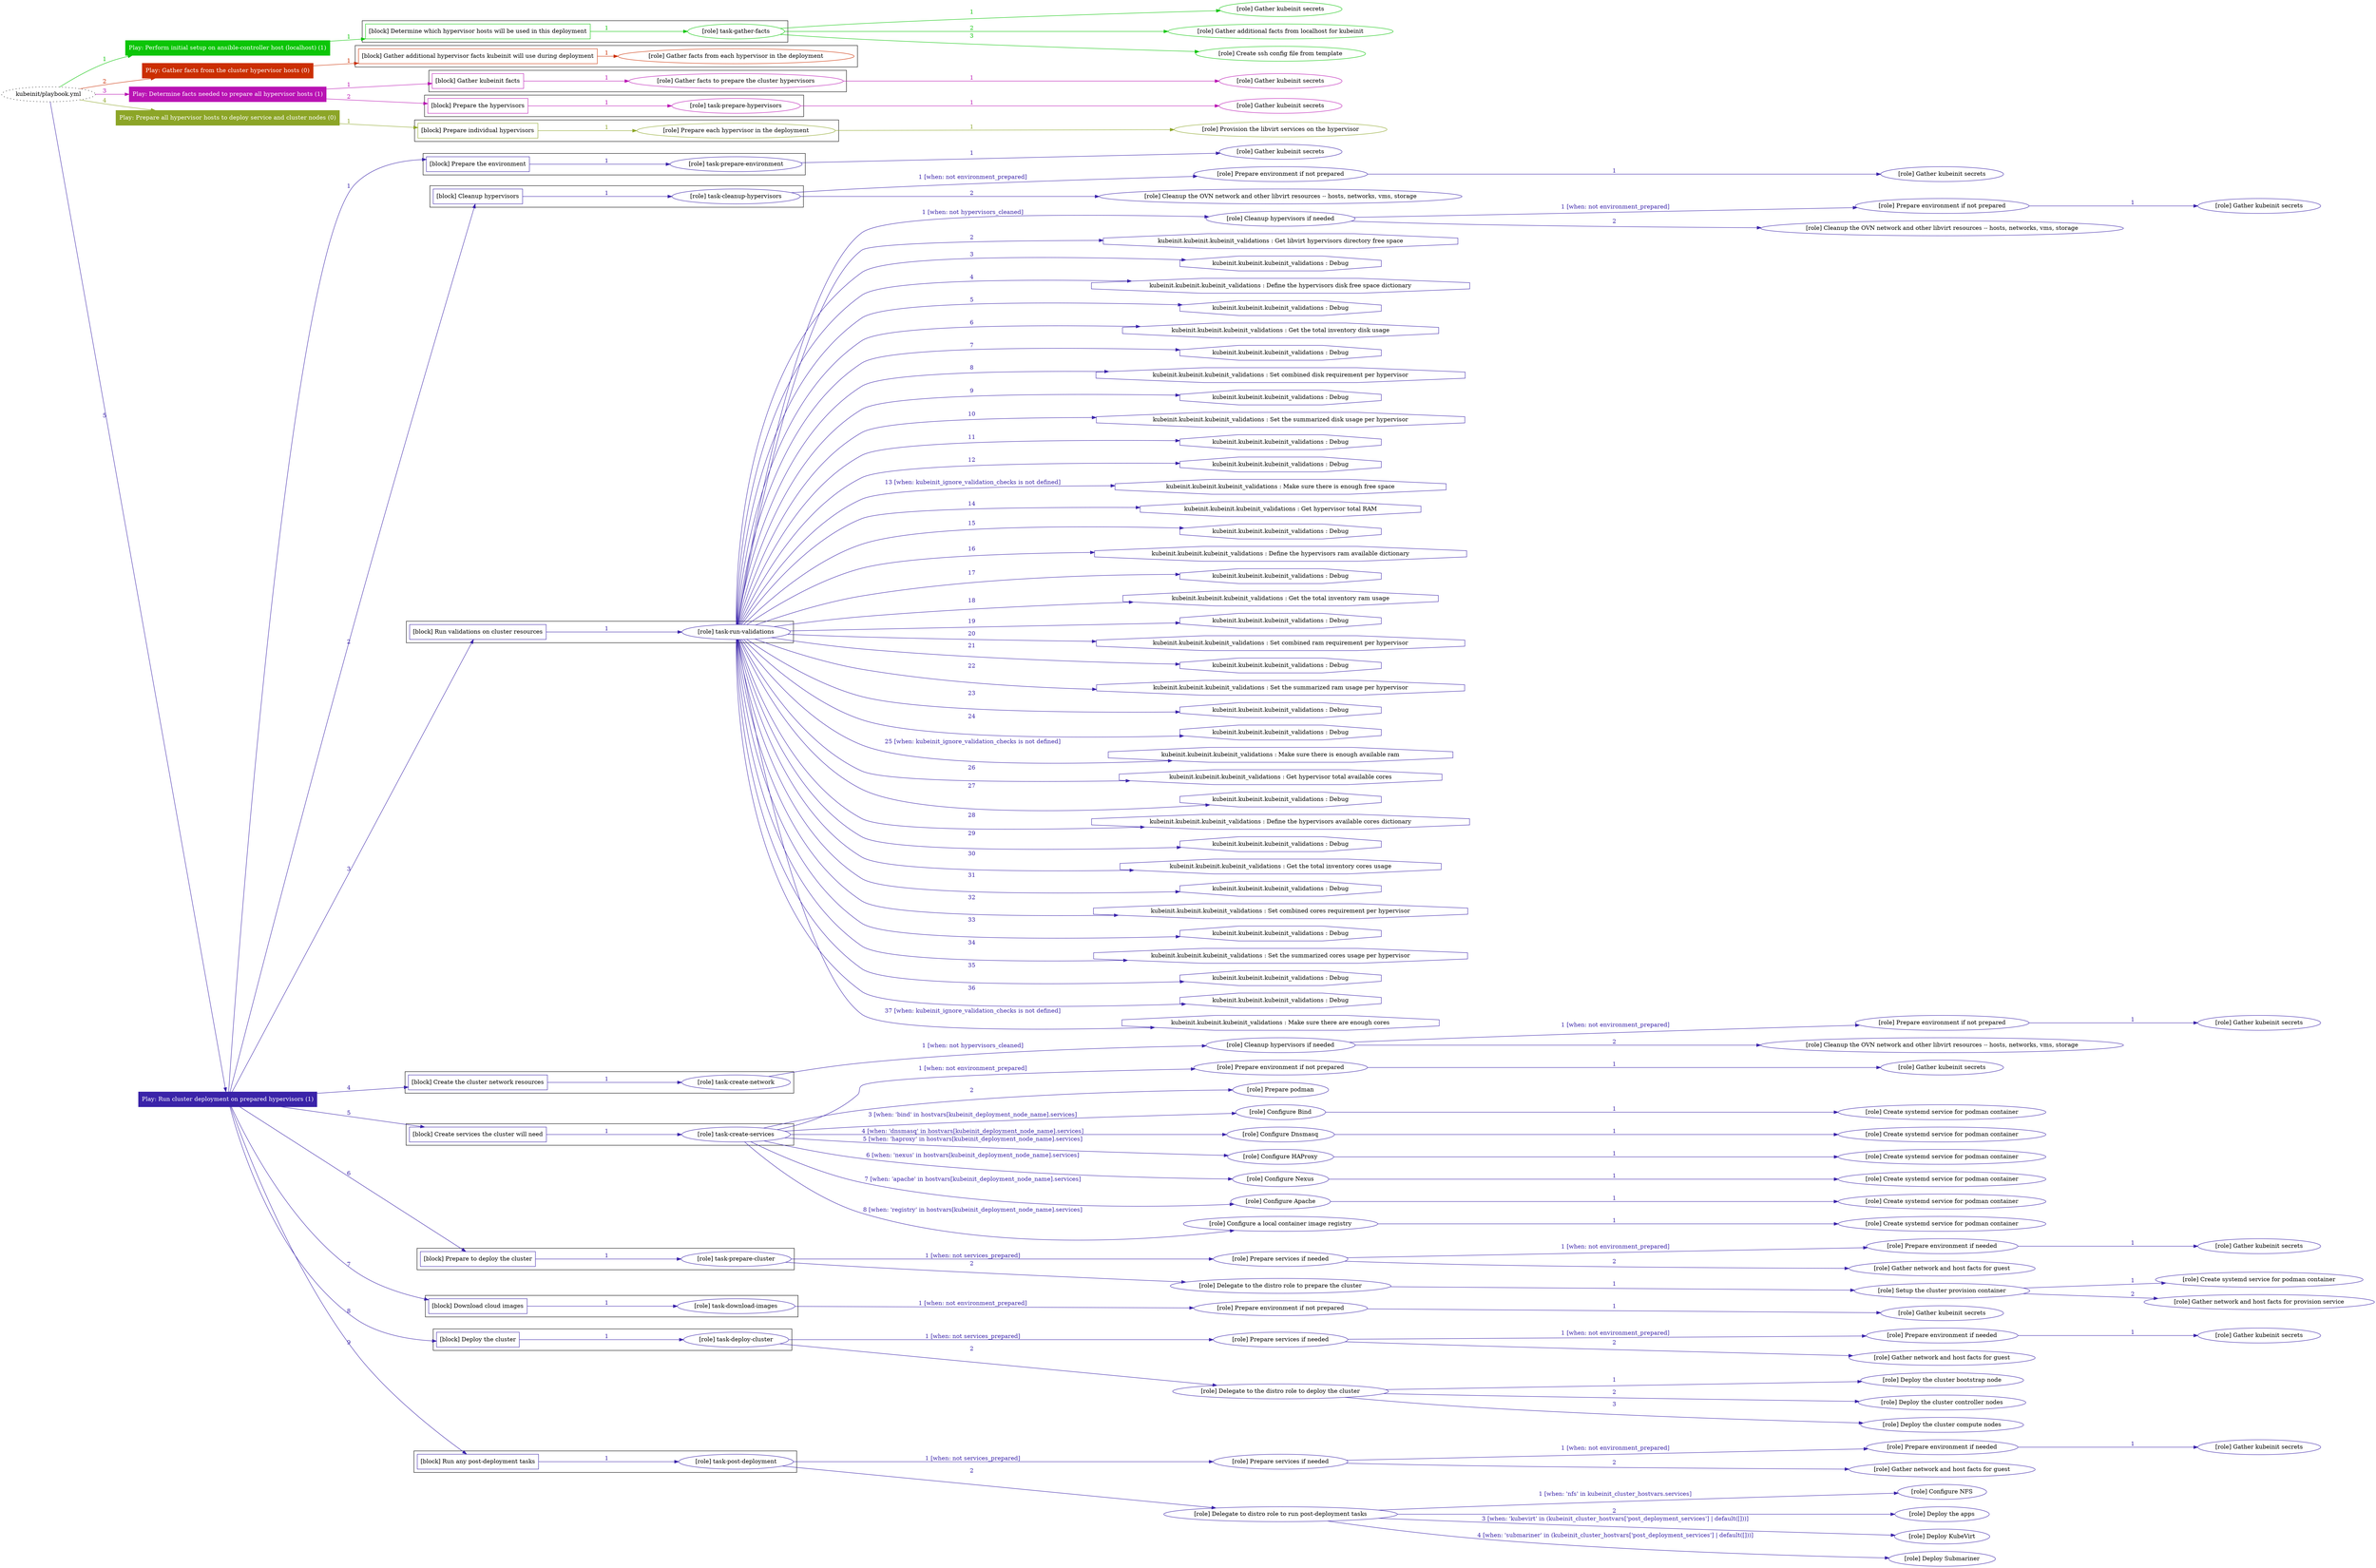 digraph {
	graph [concentrate=true ordering=in rankdir=LR ratio=fill]
	edge [esep=5 sep=10]
	"kubeinit/playbook.yml" [URL="/home/runner/work/kubeinit/kubeinit/kubeinit/playbook.yml" id=playbook_dedf0901 style=dotted]
	play_d425a09c [label="Play: Perform initial setup on ansible-controller host (localhost) (1)" URL="/home/runner/work/kubeinit/kubeinit/kubeinit/playbook.yml" color="#0bc507" fontcolor="#ffffff" id=play_d425a09c shape=box style=filled tooltip=localhost]
	"kubeinit/playbook.yml" -> play_d425a09c [label="1 " color="#0bc507" fontcolor="#0bc507" id=edge_d5460f41 labeltooltip="1 " tooltip="1 "]
	subgraph "Gather kubeinit secrets" {
		role_79fa5465 [label="[role] Gather kubeinit secrets" URL="/home/runner/.ansible/collections/ansible_collections/kubeinit/kubeinit/roles/kubeinit_prepare/tasks/build_hypervisors_group.yml" color="#0bc507" id=role_79fa5465 tooltip="Gather kubeinit secrets"]
	}
	subgraph "Gather additional facts from localhost for kubeinit" {
		role_bd294500 [label="[role] Gather additional facts from localhost for kubeinit" URL="/home/runner/.ansible/collections/ansible_collections/kubeinit/kubeinit/roles/kubeinit_prepare/tasks/build_hypervisors_group.yml" color="#0bc507" id=role_bd294500 tooltip="Gather additional facts from localhost for kubeinit"]
	}
	subgraph "Create ssh config file from template" {
		role_a913474b [label="[role] Create ssh config file from template" URL="/home/runner/.ansible/collections/ansible_collections/kubeinit/kubeinit/roles/kubeinit_prepare/tasks/build_hypervisors_group.yml" color="#0bc507" id=role_a913474b tooltip="Create ssh config file from template"]
	}
	subgraph "task-gather-facts" {
		role_c6db24d0 [label="[role] task-gather-facts" URL="/home/runner/work/kubeinit/kubeinit/kubeinit/playbook.yml" color="#0bc507" id=role_c6db24d0 tooltip="task-gather-facts"]
		role_c6db24d0 -> role_79fa5465 [label="1 " color="#0bc507" fontcolor="#0bc507" id=edge_9f84d808 labeltooltip="1 " tooltip="1 "]
		role_c6db24d0 -> role_bd294500 [label="2 " color="#0bc507" fontcolor="#0bc507" id=edge_71d351a8 labeltooltip="2 " tooltip="2 "]
		role_c6db24d0 -> role_a913474b [label="3 " color="#0bc507" fontcolor="#0bc507" id=edge_439a987a labeltooltip="3 " tooltip="3 "]
	}
	subgraph "Play: Perform initial setup on ansible-controller host (localhost) (1)" {
		play_d425a09c -> block_c2db57ae [label=1 color="#0bc507" fontcolor="#0bc507" id=edge_b95e04b8 labeltooltip=1 tooltip=1]
		subgraph cluster_block_c2db57ae {
			block_c2db57ae [label="[block] Determine which hypervisor hosts will be used in this deployment" URL="/home/runner/work/kubeinit/kubeinit/kubeinit/playbook.yml" color="#0bc507" id=block_c2db57ae labeltooltip="Determine which hypervisor hosts will be used in this deployment" shape=box tooltip="Determine which hypervisor hosts will be used in this deployment"]
			block_c2db57ae -> role_c6db24d0 [label="1 " color="#0bc507" fontcolor="#0bc507" id=edge_1a9452f9 labeltooltip="1 " tooltip="1 "]
		}
	}
	play_91d437f9 [label="Play: Gather facts from the cluster hypervisor hosts (0)" URL="/home/runner/work/kubeinit/kubeinit/kubeinit/playbook.yml" color="#cb2f01" fontcolor="#ffffff" id=play_91d437f9 shape=box style=filled tooltip="Play: Gather facts from the cluster hypervisor hosts (0)"]
	"kubeinit/playbook.yml" -> play_91d437f9 [label="2 " color="#cb2f01" fontcolor="#cb2f01" id=edge_43f9a0aa labeltooltip="2 " tooltip="2 "]
	subgraph "Gather facts from each hypervisor in the deployment" {
		role_1911684c [label="[role] Gather facts from each hypervisor in the deployment" URL="/home/runner/work/kubeinit/kubeinit/kubeinit/playbook.yml" color="#cb2f01" id=role_1911684c tooltip="Gather facts from each hypervisor in the deployment"]
	}
	subgraph "Play: Gather facts from the cluster hypervisor hosts (0)" {
		play_91d437f9 -> block_4f4e48bd [label=1 color="#cb2f01" fontcolor="#cb2f01" id=edge_370aef0f labeltooltip=1 tooltip=1]
		subgraph cluster_block_4f4e48bd {
			block_4f4e48bd [label="[block] Gather additional hypervisor facts kubeinit will use during deployment" URL="/home/runner/work/kubeinit/kubeinit/kubeinit/playbook.yml" color="#cb2f01" id=block_4f4e48bd labeltooltip="Gather additional hypervisor facts kubeinit will use during deployment" shape=box tooltip="Gather additional hypervisor facts kubeinit will use during deployment"]
			block_4f4e48bd -> role_1911684c [label="1 " color="#cb2f01" fontcolor="#cb2f01" id=edge_e9980f1b labeltooltip="1 " tooltip="1 "]
		}
	}
	play_3a5f9b4d [label="Play: Determine facts needed to prepare all hypervisor hosts (1)" URL="/home/runner/work/kubeinit/kubeinit/kubeinit/playbook.yml" color="#b913b3" fontcolor="#ffffff" id=play_3a5f9b4d shape=box style=filled tooltip=localhost]
	"kubeinit/playbook.yml" -> play_3a5f9b4d [label="3 " color="#b913b3" fontcolor="#b913b3" id=edge_ccdef3c8 labeltooltip="3 " tooltip="3 "]
	subgraph "Gather kubeinit secrets" {
		role_4ade2fff [label="[role] Gather kubeinit secrets" URL="/home/runner/.ansible/collections/ansible_collections/kubeinit/kubeinit/roles/kubeinit_prepare/tasks/gather_kubeinit_facts.yml" color="#b913b3" id=role_4ade2fff tooltip="Gather kubeinit secrets"]
	}
	subgraph "Gather facts to prepare the cluster hypervisors" {
		role_4b93a7ed [label="[role] Gather facts to prepare the cluster hypervisors" URL="/home/runner/work/kubeinit/kubeinit/kubeinit/playbook.yml" color="#b913b3" id=role_4b93a7ed tooltip="Gather facts to prepare the cluster hypervisors"]
		role_4b93a7ed -> role_4ade2fff [label="1 " color="#b913b3" fontcolor="#b913b3" id=edge_ba05e170 labeltooltip="1 " tooltip="1 "]
	}
	subgraph "Gather kubeinit secrets" {
		role_75bce765 [label="[role] Gather kubeinit secrets" URL="/home/runner/.ansible/collections/ansible_collections/kubeinit/kubeinit/roles/kubeinit_prepare/tasks/gather_kubeinit_facts.yml" color="#b913b3" id=role_75bce765 tooltip="Gather kubeinit secrets"]
	}
	subgraph "task-prepare-hypervisors" {
		role_23a9efc6 [label="[role] task-prepare-hypervisors" URL="/home/runner/work/kubeinit/kubeinit/kubeinit/playbook.yml" color="#b913b3" id=role_23a9efc6 tooltip="task-prepare-hypervisors"]
		role_23a9efc6 -> role_75bce765 [label="1 " color="#b913b3" fontcolor="#b913b3" id=edge_20a8b984 labeltooltip="1 " tooltip="1 "]
	}
	subgraph "Play: Determine facts needed to prepare all hypervisor hosts (1)" {
		play_3a5f9b4d -> block_3c888a0e [label=1 color="#b913b3" fontcolor="#b913b3" id=edge_421119d1 labeltooltip=1 tooltip=1]
		subgraph cluster_block_3c888a0e {
			block_3c888a0e [label="[block] Gather kubeinit facts" URL="/home/runner/work/kubeinit/kubeinit/kubeinit/playbook.yml" color="#b913b3" id=block_3c888a0e labeltooltip="Gather kubeinit facts" shape=box tooltip="Gather kubeinit facts"]
			block_3c888a0e -> role_4b93a7ed [label="1 " color="#b913b3" fontcolor="#b913b3" id=edge_8965b032 labeltooltip="1 " tooltip="1 "]
		}
		play_3a5f9b4d -> block_a542fb17 [label=2 color="#b913b3" fontcolor="#b913b3" id=edge_e6ecb65a labeltooltip=2 tooltip=2]
		subgraph cluster_block_a542fb17 {
			block_a542fb17 [label="[block] Prepare the hypervisors" URL="/home/runner/work/kubeinit/kubeinit/kubeinit/playbook.yml" color="#b913b3" id=block_a542fb17 labeltooltip="Prepare the hypervisors" shape=box tooltip="Prepare the hypervisors"]
			block_a542fb17 -> role_23a9efc6 [label="1 " color="#b913b3" fontcolor="#b913b3" id=edge_aaa629e4 labeltooltip="1 " tooltip="1 "]
		}
	}
	play_43ee83a0 [label="Play: Prepare all hypervisor hosts to deploy service and cluster nodes (0)" URL="/home/runner/work/kubeinit/kubeinit/kubeinit/playbook.yml" color="#8ca527" fontcolor="#ffffff" id=play_43ee83a0 shape=box style=filled tooltip="Play: Prepare all hypervisor hosts to deploy service and cluster nodes (0)"]
	"kubeinit/playbook.yml" -> play_43ee83a0 [label="4 " color="#8ca527" fontcolor="#8ca527" id=edge_1e40645b labeltooltip="4 " tooltip="4 "]
	subgraph "Provision the libvirt services on the hypervisor" {
		role_462e9349 [label="[role] Provision the libvirt services on the hypervisor" URL="/home/runner/.ansible/collections/ansible_collections/kubeinit/kubeinit/roles/kubeinit_prepare/tasks/prepare_hypervisor.yml" color="#8ca527" id=role_462e9349 tooltip="Provision the libvirt services on the hypervisor"]
	}
	subgraph "Prepare each hypervisor in the deployment" {
		role_e4fe4aeb [label="[role] Prepare each hypervisor in the deployment" URL="/home/runner/work/kubeinit/kubeinit/kubeinit/playbook.yml" color="#8ca527" id=role_e4fe4aeb tooltip="Prepare each hypervisor in the deployment"]
		role_e4fe4aeb -> role_462e9349 [label="1 " color="#8ca527" fontcolor="#8ca527" id=edge_7f32a2ae labeltooltip="1 " tooltip="1 "]
	}
	subgraph "Play: Prepare all hypervisor hosts to deploy service and cluster nodes (0)" {
		play_43ee83a0 -> block_9f7be145 [label=1 color="#8ca527" fontcolor="#8ca527" id=edge_6b3c7275 labeltooltip=1 tooltip=1]
		subgraph cluster_block_9f7be145 {
			block_9f7be145 [label="[block] Prepare individual hypervisors" URL="/home/runner/work/kubeinit/kubeinit/kubeinit/playbook.yml" color="#8ca527" id=block_9f7be145 labeltooltip="Prepare individual hypervisors" shape=box tooltip="Prepare individual hypervisors"]
			block_9f7be145 -> role_e4fe4aeb [label="1 " color="#8ca527" fontcolor="#8ca527" id=edge_bb29d23a labeltooltip="1 " tooltip="1 "]
		}
	}
	play_d4210296 [label="Play: Run cluster deployment on prepared hypervisors (1)" URL="/home/runner/work/kubeinit/kubeinit/kubeinit/playbook.yml" color="#3a23a9" fontcolor="#ffffff" id=play_d4210296 shape=box style=filled tooltip=localhost]
	"kubeinit/playbook.yml" -> play_d4210296 [label="5 " color="#3a23a9" fontcolor="#3a23a9" id=edge_ce91a4cc labeltooltip="5 " tooltip="5 "]
	subgraph "Gather kubeinit secrets" {
		role_72ceb2ff [label="[role] Gather kubeinit secrets" URL="/home/runner/.ansible/collections/ansible_collections/kubeinit/kubeinit/roles/kubeinit_prepare/tasks/gather_kubeinit_facts.yml" color="#3a23a9" id=role_72ceb2ff tooltip="Gather kubeinit secrets"]
	}
	subgraph "task-prepare-environment" {
		role_2a0f52be [label="[role] task-prepare-environment" URL="/home/runner/work/kubeinit/kubeinit/kubeinit/playbook.yml" color="#3a23a9" id=role_2a0f52be tooltip="task-prepare-environment"]
		role_2a0f52be -> role_72ceb2ff [label="1 " color="#3a23a9" fontcolor="#3a23a9" id=edge_9f83c100 labeltooltip="1 " tooltip="1 "]
	}
	subgraph "Gather kubeinit secrets" {
		role_9c4ecf9c [label="[role] Gather kubeinit secrets" URL="/home/runner/.ansible/collections/ansible_collections/kubeinit/kubeinit/roles/kubeinit_prepare/tasks/gather_kubeinit_facts.yml" color="#3a23a9" id=role_9c4ecf9c tooltip="Gather kubeinit secrets"]
	}
	subgraph "Prepare environment if not prepared" {
		role_f936ac21 [label="[role] Prepare environment if not prepared" URL="/home/runner/.ansible/collections/ansible_collections/kubeinit/kubeinit/roles/kubeinit_prepare/tasks/cleanup_hypervisors.yml" color="#3a23a9" id=role_f936ac21 tooltip="Prepare environment if not prepared"]
		role_f936ac21 -> role_9c4ecf9c [label="1 " color="#3a23a9" fontcolor="#3a23a9" id=edge_e69cd250 labeltooltip="1 " tooltip="1 "]
	}
	subgraph "Cleanup the OVN network and other libvirt resources -- hosts, networks, vms, storage" {
		role_176b134e [label="[role] Cleanup the OVN network and other libvirt resources -- hosts, networks, vms, storage" URL="/home/runner/.ansible/collections/ansible_collections/kubeinit/kubeinit/roles/kubeinit_prepare/tasks/cleanup_hypervisors.yml" color="#3a23a9" id=role_176b134e tooltip="Cleanup the OVN network and other libvirt resources -- hosts, networks, vms, storage"]
	}
	subgraph "task-cleanup-hypervisors" {
		role_e9b786a6 [label="[role] task-cleanup-hypervisors" URL="/home/runner/work/kubeinit/kubeinit/kubeinit/playbook.yml" color="#3a23a9" id=role_e9b786a6 tooltip="task-cleanup-hypervisors"]
		role_e9b786a6 -> role_f936ac21 [label="1 [when: not environment_prepared]" color="#3a23a9" fontcolor="#3a23a9" id=edge_018bb920 labeltooltip="1 [when: not environment_prepared]" tooltip="1 [when: not environment_prepared]"]
		role_e9b786a6 -> role_176b134e [label="2 " color="#3a23a9" fontcolor="#3a23a9" id=edge_b118e164 labeltooltip="2 " tooltip="2 "]
	}
	subgraph "Gather kubeinit secrets" {
		role_fd7f63cb [label="[role] Gather kubeinit secrets" URL="/home/runner/.ansible/collections/ansible_collections/kubeinit/kubeinit/roles/kubeinit_prepare/tasks/gather_kubeinit_facts.yml" color="#3a23a9" id=role_fd7f63cb tooltip="Gather kubeinit secrets"]
	}
	subgraph "Prepare environment if not prepared" {
		role_c755238d [label="[role] Prepare environment if not prepared" URL="/home/runner/.ansible/collections/ansible_collections/kubeinit/kubeinit/roles/kubeinit_prepare/tasks/cleanup_hypervisors.yml" color="#3a23a9" id=role_c755238d tooltip="Prepare environment if not prepared"]
		role_c755238d -> role_fd7f63cb [label="1 " color="#3a23a9" fontcolor="#3a23a9" id=edge_a0d965ed labeltooltip="1 " tooltip="1 "]
	}
	subgraph "Cleanup the OVN network and other libvirt resources -- hosts, networks, vms, storage" {
		role_2c0e2db1 [label="[role] Cleanup the OVN network and other libvirt resources -- hosts, networks, vms, storage" URL="/home/runner/.ansible/collections/ansible_collections/kubeinit/kubeinit/roles/kubeinit_prepare/tasks/cleanup_hypervisors.yml" color="#3a23a9" id=role_2c0e2db1 tooltip="Cleanup the OVN network and other libvirt resources -- hosts, networks, vms, storage"]
	}
	subgraph "Cleanup hypervisors if needed" {
		role_8c61ca05 [label="[role] Cleanup hypervisors if needed" URL="/home/runner/.ansible/collections/ansible_collections/kubeinit/kubeinit/roles/kubeinit_validations/tasks/main.yml" color="#3a23a9" id=role_8c61ca05 tooltip="Cleanup hypervisors if needed"]
		role_8c61ca05 -> role_c755238d [label="1 [when: not environment_prepared]" color="#3a23a9" fontcolor="#3a23a9" id=edge_ab16884b labeltooltip="1 [when: not environment_prepared]" tooltip="1 [when: not environment_prepared]"]
		role_8c61ca05 -> role_2c0e2db1 [label="2 " color="#3a23a9" fontcolor="#3a23a9" id=edge_bc0fd7ae labeltooltip="2 " tooltip="2 "]
	}
	subgraph "task-run-validations" {
		role_10b8d237 [label="[role] task-run-validations" URL="/home/runner/work/kubeinit/kubeinit/kubeinit/playbook.yml" color="#3a23a9" id=role_10b8d237 tooltip="task-run-validations"]
		role_10b8d237 -> role_8c61ca05 [label="1 [when: not hypervisors_cleaned]" color="#3a23a9" fontcolor="#3a23a9" id=edge_2eef7955 labeltooltip="1 [when: not hypervisors_cleaned]" tooltip="1 [when: not hypervisors_cleaned]"]
		task_476bb8e1 [label="kubeinit.kubeinit.kubeinit_validations : Get libvirt hypervisors directory free space" URL="/home/runner/.ansible/collections/ansible_collections/kubeinit/kubeinit/roles/kubeinit_validations/tasks/10_libvirt_free_space.yml" color="#3a23a9" id=task_476bb8e1 shape=octagon tooltip="kubeinit.kubeinit.kubeinit_validations : Get libvirt hypervisors directory free space"]
		role_10b8d237 -> task_476bb8e1 [label="2 " color="#3a23a9" fontcolor="#3a23a9" id=edge_61c2316e labeltooltip="2 " tooltip="2 "]
		task_93a66ead [label="kubeinit.kubeinit.kubeinit_validations : Debug" URL="/home/runner/.ansible/collections/ansible_collections/kubeinit/kubeinit/roles/kubeinit_validations/tasks/10_libvirt_free_space.yml" color="#3a23a9" id=task_93a66ead shape=octagon tooltip="kubeinit.kubeinit.kubeinit_validations : Debug"]
		role_10b8d237 -> task_93a66ead [label="3 " color="#3a23a9" fontcolor="#3a23a9" id=edge_65b37560 labeltooltip="3 " tooltip="3 "]
		task_28fed44b [label="kubeinit.kubeinit.kubeinit_validations : Define the hypervisors disk free space dictionary" URL="/home/runner/.ansible/collections/ansible_collections/kubeinit/kubeinit/roles/kubeinit_validations/tasks/10_libvirt_free_space.yml" color="#3a23a9" id=task_28fed44b shape=octagon tooltip="kubeinit.kubeinit.kubeinit_validations : Define the hypervisors disk free space dictionary"]
		role_10b8d237 -> task_28fed44b [label="4 " color="#3a23a9" fontcolor="#3a23a9" id=edge_582504a3 labeltooltip="4 " tooltip="4 "]
		task_f2d70867 [label="kubeinit.kubeinit.kubeinit_validations : Debug" URL="/home/runner/.ansible/collections/ansible_collections/kubeinit/kubeinit/roles/kubeinit_validations/tasks/10_libvirt_free_space.yml" color="#3a23a9" id=task_f2d70867 shape=octagon tooltip="kubeinit.kubeinit.kubeinit_validations : Debug"]
		role_10b8d237 -> task_f2d70867 [label="5 " color="#3a23a9" fontcolor="#3a23a9" id=edge_ba5302b7 labeltooltip="5 " tooltip="5 "]
		task_57ace9b4 [label="kubeinit.kubeinit.kubeinit_validations : Get the total inventory disk usage" URL="/home/runner/.ansible/collections/ansible_collections/kubeinit/kubeinit/roles/kubeinit_validations/tasks/10_libvirt_free_space.yml" color="#3a23a9" id=task_57ace9b4 shape=octagon tooltip="kubeinit.kubeinit.kubeinit_validations : Get the total inventory disk usage"]
		role_10b8d237 -> task_57ace9b4 [label="6 " color="#3a23a9" fontcolor="#3a23a9" id=edge_98550b27 labeltooltip="6 " tooltip="6 "]
		task_ac966098 [label="kubeinit.kubeinit.kubeinit_validations : Debug" URL="/home/runner/.ansible/collections/ansible_collections/kubeinit/kubeinit/roles/kubeinit_validations/tasks/10_libvirt_free_space.yml" color="#3a23a9" id=task_ac966098 shape=octagon tooltip="kubeinit.kubeinit.kubeinit_validations : Debug"]
		role_10b8d237 -> task_ac966098 [label="7 " color="#3a23a9" fontcolor="#3a23a9" id=edge_a28b84bf labeltooltip="7 " tooltip="7 "]
		task_f4c1b80a [label="kubeinit.kubeinit.kubeinit_validations : Set combined disk requirement per hypervisor" URL="/home/runner/.ansible/collections/ansible_collections/kubeinit/kubeinit/roles/kubeinit_validations/tasks/10_libvirt_free_space.yml" color="#3a23a9" id=task_f4c1b80a shape=octagon tooltip="kubeinit.kubeinit.kubeinit_validations : Set combined disk requirement per hypervisor"]
		role_10b8d237 -> task_f4c1b80a [label="8 " color="#3a23a9" fontcolor="#3a23a9" id=edge_9d20eb59 labeltooltip="8 " tooltip="8 "]
		task_0a4b64cd [label="kubeinit.kubeinit.kubeinit_validations : Debug" URL="/home/runner/.ansible/collections/ansible_collections/kubeinit/kubeinit/roles/kubeinit_validations/tasks/10_libvirt_free_space.yml" color="#3a23a9" id=task_0a4b64cd shape=octagon tooltip="kubeinit.kubeinit.kubeinit_validations : Debug"]
		role_10b8d237 -> task_0a4b64cd [label="9 " color="#3a23a9" fontcolor="#3a23a9" id=edge_a74718e9 labeltooltip="9 " tooltip="9 "]
		task_98ce79fa [label="kubeinit.kubeinit.kubeinit_validations : Set the summarized disk usage per hypervisor" URL="/home/runner/.ansible/collections/ansible_collections/kubeinit/kubeinit/roles/kubeinit_validations/tasks/10_libvirt_free_space.yml" color="#3a23a9" id=task_98ce79fa shape=octagon tooltip="kubeinit.kubeinit.kubeinit_validations : Set the summarized disk usage per hypervisor"]
		role_10b8d237 -> task_98ce79fa [label="10 " color="#3a23a9" fontcolor="#3a23a9" id=edge_587bb995 labeltooltip="10 " tooltip="10 "]
		task_1b680d2d [label="kubeinit.kubeinit.kubeinit_validations : Debug" URL="/home/runner/.ansible/collections/ansible_collections/kubeinit/kubeinit/roles/kubeinit_validations/tasks/10_libvirt_free_space.yml" color="#3a23a9" id=task_1b680d2d shape=octagon tooltip="kubeinit.kubeinit.kubeinit_validations : Debug"]
		role_10b8d237 -> task_1b680d2d [label="11 " color="#3a23a9" fontcolor="#3a23a9" id=edge_cf11b6d7 labeltooltip="11 " tooltip="11 "]
		task_a6e9613b [label="kubeinit.kubeinit.kubeinit_validations : Debug" URL="/home/runner/.ansible/collections/ansible_collections/kubeinit/kubeinit/roles/kubeinit_validations/tasks/10_libvirt_free_space.yml" color="#3a23a9" id=task_a6e9613b shape=octagon tooltip="kubeinit.kubeinit.kubeinit_validations : Debug"]
		role_10b8d237 -> task_a6e9613b [label="12 " color="#3a23a9" fontcolor="#3a23a9" id=edge_dc170411 labeltooltip="12 " tooltip="12 "]
		task_82449f3f [label="kubeinit.kubeinit.kubeinit_validations : Make sure there is enough free space" URL="/home/runner/.ansible/collections/ansible_collections/kubeinit/kubeinit/roles/kubeinit_validations/tasks/10_libvirt_free_space.yml" color="#3a23a9" id=task_82449f3f shape=octagon tooltip="kubeinit.kubeinit.kubeinit_validations : Make sure there is enough free space"]
		role_10b8d237 -> task_82449f3f [label="13 [when: kubeinit_ignore_validation_checks is not defined]" color="#3a23a9" fontcolor="#3a23a9" id=edge_8c552932 labeltooltip="13 [when: kubeinit_ignore_validation_checks is not defined]" tooltip="13 [when: kubeinit_ignore_validation_checks is not defined]"]
		task_078746b3 [label="kubeinit.kubeinit.kubeinit_validations : Get hypervisor total RAM" URL="/home/runner/.ansible/collections/ansible_collections/kubeinit/kubeinit/roles/kubeinit_validations/tasks/20_libvirt_available_ram.yml" color="#3a23a9" id=task_078746b3 shape=octagon tooltip="kubeinit.kubeinit.kubeinit_validations : Get hypervisor total RAM"]
		role_10b8d237 -> task_078746b3 [label="14 " color="#3a23a9" fontcolor="#3a23a9" id=edge_ff4e5698 labeltooltip="14 " tooltip="14 "]
		task_0cbcdd99 [label="kubeinit.kubeinit.kubeinit_validations : Debug" URL="/home/runner/.ansible/collections/ansible_collections/kubeinit/kubeinit/roles/kubeinit_validations/tasks/20_libvirt_available_ram.yml" color="#3a23a9" id=task_0cbcdd99 shape=octagon tooltip="kubeinit.kubeinit.kubeinit_validations : Debug"]
		role_10b8d237 -> task_0cbcdd99 [label="15 " color="#3a23a9" fontcolor="#3a23a9" id=edge_e2b08bab labeltooltip="15 " tooltip="15 "]
		task_1b729e71 [label="kubeinit.kubeinit.kubeinit_validations : Define the hypervisors ram available dictionary" URL="/home/runner/.ansible/collections/ansible_collections/kubeinit/kubeinit/roles/kubeinit_validations/tasks/20_libvirt_available_ram.yml" color="#3a23a9" id=task_1b729e71 shape=octagon tooltip="kubeinit.kubeinit.kubeinit_validations : Define the hypervisors ram available dictionary"]
		role_10b8d237 -> task_1b729e71 [label="16 " color="#3a23a9" fontcolor="#3a23a9" id=edge_1b180600 labeltooltip="16 " tooltip="16 "]
		task_debbaf05 [label="kubeinit.kubeinit.kubeinit_validations : Debug" URL="/home/runner/.ansible/collections/ansible_collections/kubeinit/kubeinit/roles/kubeinit_validations/tasks/20_libvirt_available_ram.yml" color="#3a23a9" id=task_debbaf05 shape=octagon tooltip="kubeinit.kubeinit.kubeinit_validations : Debug"]
		role_10b8d237 -> task_debbaf05 [label="17 " color="#3a23a9" fontcolor="#3a23a9" id=edge_85b792c7 labeltooltip="17 " tooltip="17 "]
		task_6b26a958 [label="kubeinit.kubeinit.kubeinit_validations : Get the total inventory ram usage" URL="/home/runner/.ansible/collections/ansible_collections/kubeinit/kubeinit/roles/kubeinit_validations/tasks/20_libvirt_available_ram.yml" color="#3a23a9" id=task_6b26a958 shape=octagon tooltip="kubeinit.kubeinit.kubeinit_validations : Get the total inventory ram usage"]
		role_10b8d237 -> task_6b26a958 [label="18 " color="#3a23a9" fontcolor="#3a23a9" id=edge_bfea240e labeltooltip="18 " tooltip="18 "]
		task_8309b5b6 [label="kubeinit.kubeinit.kubeinit_validations : Debug" URL="/home/runner/.ansible/collections/ansible_collections/kubeinit/kubeinit/roles/kubeinit_validations/tasks/20_libvirt_available_ram.yml" color="#3a23a9" id=task_8309b5b6 shape=octagon tooltip="kubeinit.kubeinit.kubeinit_validations : Debug"]
		role_10b8d237 -> task_8309b5b6 [label="19 " color="#3a23a9" fontcolor="#3a23a9" id=edge_37d2e0f8 labeltooltip="19 " tooltip="19 "]
		task_4516b454 [label="kubeinit.kubeinit.kubeinit_validations : Set combined ram requirement per hypervisor" URL="/home/runner/.ansible/collections/ansible_collections/kubeinit/kubeinit/roles/kubeinit_validations/tasks/20_libvirt_available_ram.yml" color="#3a23a9" id=task_4516b454 shape=octagon tooltip="kubeinit.kubeinit.kubeinit_validations : Set combined ram requirement per hypervisor"]
		role_10b8d237 -> task_4516b454 [label="20 " color="#3a23a9" fontcolor="#3a23a9" id=edge_6d69ac8f labeltooltip="20 " tooltip="20 "]
		task_0805f4e7 [label="kubeinit.kubeinit.kubeinit_validations : Debug" URL="/home/runner/.ansible/collections/ansible_collections/kubeinit/kubeinit/roles/kubeinit_validations/tasks/20_libvirt_available_ram.yml" color="#3a23a9" id=task_0805f4e7 shape=octagon tooltip="kubeinit.kubeinit.kubeinit_validations : Debug"]
		role_10b8d237 -> task_0805f4e7 [label="21 " color="#3a23a9" fontcolor="#3a23a9" id=edge_9d960975 labeltooltip="21 " tooltip="21 "]
		task_64fa1576 [label="kubeinit.kubeinit.kubeinit_validations : Set the summarized ram usage per hypervisor" URL="/home/runner/.ansible/collections/ansible_collections/kubeinit/kubeinit/roles/kubeinit_validations/tasks/20_libvirt_available_ram.yml" color="#3a23a9" id=task_64fa1576 shape=octagon tooltip="kubeinit.kubeinit.kubeinit_validations : Set the summarized ram usage per hypervisor"]
		role_10b8d237 -> task_64fa1576 [label="22 " color="#3a23a9" fontcolor="#3a23a9" id=edge_f6ade291 labeltooltip="22 " tooltip="22 "]
		task_efa2d1c0 [label="kubeinit.kubeinit.kubeinit_validations : Debug" URL="/home/runner/.ansible/collections/ansible_collections/kubeinit/kubeinit/roles/kubeinit_validations/tasks/20_libvirt_available_ram.yml" color="#3a23a9" id=task_efa2d1c0 shape=octagon tooltip="kubeinit.kubeinit.kubeinit_validations : Debug"]
		role_10b8d237 -> task_efa2d1c0 [label="23 " color="#3a23a9" fontcolor="#3a23a9" id=edge_3d729986 labeltooltip="23 " tooltip="23 "]
		task_6feddc06 [label="kubeinit.kubeinit.kubeinit_validations : Debug" URL="/home/runner/.ansible/collections/ansible_collections/kubeinit/kubeinit/roles/kubeinit_validations/tasks/20_libvirt_available_ram.yml" color="#3a23a9" id=task_6feddc06 shape=octagon tooltip="kubeinit.kubeinit.kubeinit_validations : Debug"]
		role_10b8d237 -> task_6feddc06 [label="24 " color="#3a23a9" fontcolor="#3a23a9" id=edge_f9a31a16 labeltooltip="24 " tooltip="24 "]
		task_c06a70f3 [label="kubeinit.kubeinit.kubeinit_validations : Make sure there is enough available ram" URL="/home/runner/.ansible/collections/ansible_collections/kubeinit/kubeinit/roles/kubeinit_validations/tasks/20_libvirt_available_ram.yml" color="#3a23a9" id=task_c06a70f3 shape=octagon tooltip="kubeinit.kubeinit.kubeinit_validations : Make sure there is enough available ram"]
		role_10b8d237 -> task_c06a70f3 [label="25 [when: kubeinit_ignore_validation_checks is not defined]" color="#3a23a9" fontcolor="#3a23a9" id=edge_06385b30 labeltooltip="25 [when: kubeinit_ignore_validation_checks is not defined]" tooltip="25 [when: kubeinit_ignore_validation_checks is not defined]"]
		task_150ddc26 [label="kubeinit.kubeinit.kubeinit_validations : Get hypervisor total available cores" URL="/home/runner/.ansible/collections/ansible_collections/kubeinit/kubeinit/roles/kubeinit_validations/tasks/30_libvirt_check_cpu_cores.yml" color="#3a23a9" id=task_150ddc26 shape=octagon tooltip="kubeinit.kubeinit.kubeinit_validations : Get hypervisor total available cores"]
		role_10b8d237 -> task_150ddc26 [label="26 " color="#3a23a9" fontcolor="#3a23a9" id=edge_a37b37ac labeltooltip="26 " tooltip="26 "]
		task_5d8a085d [label="kubeinit.kubeinit.kubeinit_validations : Debug" URL="/home/runner/.ansible/collections/ansible_collections/kubeinit/kubeinit/roles/kubeinit_validations/tasks/30_libvirt_check_cpu_cores.yml" color="#3a23a9" id=task_5d8a085d shape=octagon tooltip="kubeinit.kubeinit.kubeinit_validations : Debug"]
		role_10b8d237 -> task_5d8a085d [label="27 " color="#3a23a9" fontcolor="#3a23a9" id=edge_b1e9cdfe labeltooltip="27 " tooltip="27 "]
		task_fd5d209f [label="kubeinit.kubeinit.kubeinit_validations : Define the hypervisors available cores dictionary" URL="/home/runner/.ansible/collections/ansible_collections/kubeinit/kubeinit/roles/kubeinit_validations/tasks/30_libvirt_check_cpu_cores.yml" color="#3a23a9" id=task_fd5d209f shape=octagon tooltip="kubeinit.kubeinit.kubeinit_validations : Define the hypervisors available cores dictionary"]
		role_10b8d237 -> task_fd5d209f [label="28 " color="#3a23a9" fontcolor="#3a23a9" id=edge_9c809652 labeltooltip="28 " tooltip="28 "]
		task_e961c622 [label="kubeinit.kubeinit.kubeinit_validations : Debug" URL="/home/runner/.ansible/collections/ansible_collections/kubeinit/kubeinit/roles/kubeinit_validations/tasks/30_libvirt_check_cpu_cores.yml" color="#3a23a9" id=task_e961c622 shape=octagon tooltip="kubeinit.kubeinit.kubeinit_validations : Debug"]
		role_10b8d237 -> task_e961c622 [label="29 " color="#3a23a9" fontcolor="#3a23a9" id=edge_e42a0572 labeltooltip="29 " tooltip="29 "]
		task_8d0aadd6 [label="kubeinit.kubeinit.kubeinit_validations : Get the total inventory cores usage" URL="/home/runner/.ansible/collections/ansible_collections/kubeinit/kubeinit/roles/kubeinit_validations/tasks/30_libvirt_check_cpu_cores.yml" color="#3a23a9" id=task_8d0aadd6 shape=octagon tooltip="kubeinit.kubeinit.kubeinit_validations : Get the total inventory cores usage"]
		role_10b8d237 -> task_8d0aadd6 [label="30 " color="#3a23a9" fontcolor="#3a23a9" id=edge_a065dba4 labeltooltip="30 " tooltip="30 "]
		task_62c06c7a [label="kubeinit.kubeinit.kubeinit_validations : Debug" URL="/home/runner/.ansible/collections/ansible_collections/kubeinit/kubeinit/roles/kubeinit_validations/tasks/30_libvirt_check_cpu_cores.yml" color="#3a23a9" id=task_62c06c7a shape=octagon tooltip="kubeinit.kubeinit.kubeinit_validations : Debug"]
		role_10b8d237 -> task_62c06c7a [label="31 " color="#3a23a9" fontcolor="#3a23a9" id=edge_c26be6e6 labeltooltip="31 " tooltip="31 "]
		task_9debb895 [label="kubeinit.kubeinit.kubeinit_validations : Set combined cores requirement per hypervisor" URL="/home/runner/.ansible/collections/ansible_collections/kubeinit/kubeinit/roles/kubeinit_validations/tasks/30_libvirt_check_cpu_cores.yml" color="#3a23a9" id=task_9debb895 shape=octagon tooltip="kubeinit.kubeinit.kubeinit_validations : Set combined cores requirement per hypervisor"]
		role_10b8d237 -> task_9debb895 [label="32 " color="#3a23a9" fontcolor="#3a23a9" id=edge_622488dc labeltooltip="32 " tooltip="32 "]
		task_f280dad5 [label="kubeinit.kubeinit.kubeinit_validations : Debug" URL="/home/runner/.ansible/collections/ansible_collections/kubeinit/kubeinit/roles/kubeinit_validations/tasks/30_libvirt_check_cpu_cores.yml" color="#3a23a9" id=task_f280dad5 shape=octagon tooltip="kubeinit.kubeinit.kubeinit_validations : Debug"]
		role_10b8d237 -> task_f280dad5 [label="33 " color="#3a23a9" fontcolor="#3a23a9" id=edge_d35a62c2 labeltooltip="33 " tooltip="33 "]
		task_ce838f55 [label="kubeinit.kubeinit.kubeinit_validations : Set the summarized cores usage per hypervisor" URL="/home/runner/.ansible/collections/ansible_collections/kubeinit/kubeinit/roles/kubeinit_validations/tasks/30_libvirt_check_cpu_cores.yml" color="#3a23a9" id=task_ce838f55 shape=octagon tooltip="kubeinit.kubeinit.kubeinit_validations : Set the summarized cores usage per hypervisor"]
		role_10b8d237 -> task_ce838f55 [label="34 " color="#3a23a9" fontcolor="#3a23a9" id=edge_853a2951 labeltooltip="34 " tooltip="34 "]
		task_62b4bf76 [label="kubeinit.kubeinit.kubeinit_validations : Debug" URL="/home/runner/.ansible/collections/ansible_collections/kubeinit/kubeinit/roles/kubeinit_validations/tasks/30_libvirt_check_cpu_cores.yml" color="#3a23a9" id=task_62b4bf76 shape=octagon tooltip="kubeinit.kubeinit.kubeinit_validations : Debug"]
		role_10b8d237 -> task_62b4bf76 [label="35 " color="#3a23a9" fontcolor="#3a23a9" id=edge_06f9352f labeltooltip="35 " tooltip="35 "]
		task_f12f9696 [label="kubeinit.kubeinit.kubeinit_validations : Debug" URL="/home/runner/.ansible/collections/ansible_collections/kubeinit/kubeinit/roles/kubeinit_validations/tasks/30_libvirt_check_cpu_cores.yml" color="#3a23a9" id=task_f12f9696 shape=octagon tooltip="kubeinit.kubeinit.kubeinit_validations : Debug"]
		role_10b8d237 -> task_f12f9696 [label="36 " color="#3a23a9" fontcolor="#3a23a9" id=edge_05b66c3e labeltooltip="36 " tooltip="36 "]
		task_d85b7402 [label="kubeinit.kubeinit.kubeinit_validations : Make sure there are enough cores" URL="/home/runner/.ansible/collections/ansible_collections/kubeinit/kubeinit/roles/kubeinit_validations/tasks/30_libvirt_check_cpu_cores.yml" color="#3a23a9" id=task_d85b7402 shape=octagon tooltip="kubeinit.kubeinit.kubeinit_validations : Make sure there are enough cores"]
		role_10b8d237 -> task_d85b7402 [label="37 [when: kubeinit_ignore_validation_checks is not defined]" color="#3a23a9" fontcolor="#3a23a9" id=edge_eafabe2c labeltooltip="37 [when: kubeinit_ignore_validation_checks is not defined]" tooltip="37 [when: kubeinit_ignore_validation_checks is not defined]"]
	}
	subgraph "Gather kubeinit secrets" {
		role_0229b960 [label="[role] Gather kubeinit secrets" URL="/home/runner/.ansible/collections/ansible_collections/kubeinit/kubeinit/roles/kubeinit_prepare/tasks/gather_kubeinit_facts.yml" color="#3a23a9" id=role_0229b960 tooltip="Gather kubeinit secrets"]
	}
	subgraph "Prepare environment if not prepared" {
		role_a93337da [label="[role] Prepare environment if not prepared" URL="/home/runner/.ansible/collections/ansible_collections/kubeinit/kubeinit/roles/kubeinit_prepare/tasks/cleanup_hypervisors.yml" color="#3a23a9" id=role_a93337da tooltip="Prepare environment if not prepared"]
		role_a93337da -> role_0229b960 [label="1 " color="#3a23a9" fontcolor="#3a23a9" id=edge_b98b94fe labeltooltip="1 " tooltip="1 "]
	}
	subgraph "Cleanup the OVN network and other libvirt resources -- hosts, networks, vms, storage" {
		role_9c5099ef [label="[role] Cleanup the OVN network and other libvirt resources -- hosts, networks, vms, storage" URL="/home/runner/.ansible/collections/ansible_collections/kubeinit/kubeinit/roles/kubeinit_prepare/tasks/cleanup_hypervisors.yml" color="#3a23a9" id=role_9c5099ef tooltip="Cleanup the OVN network and other libvirt resources -- hosts, networks, vms, storage"]
	}
	subgraph "Cleanup hypervisors if needed" {
		role_0cb0cde1 [label="[role] Cleanup hypervisors if needed" URL="/home/runner/.ansible/collections/ansible_collections/kubeinit/kubeinit/roles/kubeinit_libvirt/tasks/create_network.yml" color="#3a23a9" id=role_0cb0cde1 tooltip="Cleanup hypervisors if needed"]
		role_0cb0cde1 -> role_a93337da [label="1 [when: not environment_prepared]" color="#3a23a9" fontcolor="#3a23a9" id=edge_87113938 labeltooltip="1 [when: not environment_prepared]" tooltip="1 [when: not environment_prepared]"]
		role_0cb0cde1 -> role_9c5099ef [label="2 " color="#3a23a9" fontcolor="#3a23a9" id=edge_0fe8435c labeltooltip="2 " tooltip="2 "]
	}
	subgraph "task-create-network" {
		role_1703eb24 [label="[role] task-create-network" URL="/home/runner/work/kubeinit/kubeinit/kubeinit/playbook.yml" color="#3a23a9" id=role_1703eb24 tooltip="task-create-network"]
		role_1703eb24 -> role_0cb0cde1 [label="1 [when: not hypervisors_cleaned]" color="#3a23a9" fontcolor="#3a23a9" id=edge_35fd2513 labeltooltip="1 [when: not hypervisors_cleaned]" tooltip="1 [when: not hypervisors_cleaned]"]
	}
	subgraph "Gather kubeinit secrets" {
		role_781102f1 [label="[role] Gather kubeinit secrets" URL="/home/runner/.ansible/collections/ansible_collections/kubeinit/kubeinit/roles/kubeinit_prepare/tasks/gather_kubeinit_facts.yml" color="#3a23a9" id=role_781102f1 tooltip="Gather kubeinit secrets"]
	}
	subgraph "Prepare environment if not prepared" {
		role_87505207 [label="[role] Prepare environment if not prepared" URL="/home/runner/.ansible/collections/ansible_collections/kubeinit/kubeinit/roles/kubeinit_services/tasks/main.yml" color="#3a23a9" id=role_87505207 tooltip="Prepare environment if not prepared"]
		role_87505207 -> role_781102f1 [label="1 " color="#3a23a9" fontcolor="#3a23a9" id=edge_8e936448 labeltooltip="1 " tooltip="1 "]
	}
	subgraph "Prepare podman" {
		role_e04f558b [label="[role] Prepare podman" URL="/home/runner/.ansible/collections/ansible_collections/kubeinit/kubeinit/roles/kubeinit_services/tasks/00_create_service_pod.yml" color="#3a23a9" id=role_e04f558b tooltip="Prepare podman"]
	}
	subgraph "Create systemd service for podman container" {
		role_675b5ba1 [label="[role] Create systemd service for podman container" URL="/home/runner/.ansible/collections/ansible_collections/kubeinit/kubeinit/roles/kubeinit_bind/tasks/main.yml" color="#3a23a9" id=role_675b5ba1 tooltip="Create systemd service for podman container"]
	}
	subgraph "Configure Bind" {
		role_ff5ab879 [label="[role] Configure Bind" URL="/home/runner/.ansible/collections/ansible_collections/kubeinit/kubeinit/roles/kubeinit_services/tasks/start_services_containers.yml" color="#3a23a9" id=role_ff5ab879 tooltip="Configure Bind"]
		role_ff5ab879 -> role_675b5ba1 [label="1 " color="#3a23a9" fontcolor="#3a23a9" id=edge_9e960e59 labeltooltip="1 " tooltip="1 "]
	}
	subgraph "Create systemd service for podman container" {
		role_f7841999 [label="[role] Create systemd service for podman container" URL="/home/runner/.ansible/collections/ansible_collections/kubeinit/kubeinit/roles/kubeinit_dnsmasq/tasks/main.yml" color="#3a23a9" id=role_f7841999 tooltip="Create systemd service for podman container"]
	}
	subgraph "Configure Dnsmasq" {
		role_a46e086c [label="[role] Configure Dnsmasq" URL="/home/runner/.ansible/collections/ansible_collections/kubeinit/kubeinit/roles/kubeinit_services/tasks/start_services_containers.yml" color="#3a23a9" id=role_a46e086c tooltip="Configure Dnsmasq"]
		role_a46e086c -> role_f7841999 [label="1 " color="#3a23a9" fontcolor="#3a23a9" id=edge_58ac6365 labeltooltip="1 " tooltip="1 "]
	}
	subgraph "Create systemd service for podman container" {
		role_59117c9c [label="[role] Create systemd service for podman container" URL="/home/runner/.ansible/collections/ansible_collections/kubeinit/kubeinit/roles/kubeinit_haproxy/tasks/main.yml" color="#3a23a9" id=role_59117c9c tooltip="Create systemd service for podman container"]
	}
	subgraph "Configure HAProxy" {
		role_7e89af4d [label="[role] Configure HAProxy" URL="/home/runner/.ansible/collections/ansible_collections/kubeinit/kubeinit/roles/kubeinit_services/tasks/start_services_containers.yml" color="#3a23a9" id=role_7e89af4d tooltip="Configure HAProxy"]
		role_7e89af4d -> role_59117c9c [label="1 " color="#3a23a9" fontcolor="#3a23a9" id=edge_064953e9 labeltooltip="1 " tooltip="1 "]
	}
	subgraph "Create systemd service for podman container" {
		role_e16452ad [label="[role] Create systemd service for podman container" URL="/home/runner/.ansible/collections/ansible_collections/kubeinit/kubeinit/roles/kubeinit_nexus/tasks/main.yml" color="#3a23a9" id=role_e16452ad tooltip="Create systemd service for podman container"]
	}
	subgraph "Configure Nexus" {
		role_a75a106b [label="[role] Configure Nexus" URL="/home/runner/.ansible/collections/ansible_collections/kubeinit/kubeinit/roles/kubeinit_services/tasks/start_services_containers.yml" color="#3a23a9" id=role_a75a106b tooltip="Configure Nexus"]
		role_a75a106b -> role_e16452ad [label="1 " color="#3a23a9" fontcolor="#3a23a9" id=edge_b1a6da74 labeltooltip="1 " tooltip="1 "]
	}
	subgraph "Create systemd service for podman container" {
		role_b2b3e6b9 [label="[role] Create systemd service for podman container" URL="/home/runner/.ansible/collections/ansible_collections/kubeinit/kubeinit/roles/kubeinit_apache/tasks/main.yml" color="#3a23a9" id=role_b2b3e6b9 tooltip="Create systemd service for podman container"]
	}
	subgraph "Configure Apache" {
		role_af5c326c [label="[role] Configure Apache" URL="/home/runner/.ansible/collections/ansible_collections/kubeinit/kubeinit/roles/kubeinit_services/tasks/start_services_containers.yml" color="#3a23a9" id=role_af5c326c tooltip="Configure Apache"]
		role_af5c326c -> role_b2b3e6b9 [label="1 " color="#3a23a9" fontcolor="#3a23a9" id=edge_174b0fc4 labeltooltip="1 " tooltip="1 "]
	}
	subgraph "Create systemd service for podman container" {
		role_3bd5a7de [label="[role] Create systemd service for podman container" URL="/home/runner/.ansible/collections/ansible_collections/kubeinit/kubeinit/roles/kubeinit_registry/tasks/main.yml" color="#3a23a9" id=role_3bd5a7de tooltip="Create systemd service for podman container"]
	}
	subgraph "Configure a local container image registry" {
		role_d5646174 [label="[role] Configure a local container image registry" URL="/home/runner/.ansible/collections/ansible_collections/kubeinit/kubeinit/roles/kubeinit_services/tasks/start_services_containers.yml" color="#3a23a9" id=role_d5646174 tooltip="Configure a local container image registry"]
		role_d5646174 -> role_3bd5a7de [label="1 " color="#3a23a9" fontcolor="#3a23a9" id=edge_48fb1969 labeltooltip="1 " tooltip="1 "]
	}
	subgraph "task-create-services" {
		role_462fb8ca [label="[role] task-create-services" URL="/home/runner/work/kubeinit/kubeinit/kubeinit/playbook.yml" color="#3a23a9" id=role_462fb8ca tooltip="task-create-services"]
		role_462fb8ca -> role_87505207 [label="1 [when: not environment_prepared]" color="#3a23a9" fontcolor="#3a23a9" id=edge_e73a0666 labeltooltip="1 [when: not environment_prepared]" tooltip="1 [when: not environment_prepared]"]
		role_462fb8ca -> role_e04f558b [label="2 " color="#3a23a9" fontcolor="#3a23a9" id=edge_5b663841 labeltooltip="2 " tooltip="2 "]
		role_462fb8ca -> role_ff5ab879 [label="3 [when: 'bind' in hostvars[kubeinit_deployment_node_name].services]" color="#3a23a9" fontcolor="#3a23a9" id=edge_685bed71 labeltooltip="3 [when: 'bind' in hostvars[kubeinit_deployment_node_name].services]" tooltip="3 [when: 'bind' in hostvars[kubeinit_deployment_node_name].services]"]
		role_462fb8ca -> role_a46e086c [label="4 [when: 'dnsmasq' in hostvars[kubeinit_deployment_node_name].services]" color="#3a23a9" fontcolor="#3a23a9" id=edge_b7a34754 labeltooltip="4 [when: 'dnsmasq' in hostvars[kubeinit_deployment_node_name].services]" tooltip="4 [when: 'dnsmasq' in hostvars[kubeinit_deployment_node_name].services]"]
		role_462fb8ca -> role_7e89af4d [label="5 [when: 'haproxy' in hostvars[kubeinit_deployment_node_name].services]" color="#3a23a9" fontcolor="#3a23a9" id=edge_664015c8 labeltooltip="5 [when: 'haproxy' in hostvars[kubeinit_deployment_node_name].services]" tooltip="5 [when: 'haproxy' in hostvars[kubeinit_deployment_node_name].services]"]
		role_462fb8ca -> role_a75a106b [label="6 [when: 'nexus' in hostvars[kubeinit_deployment_node_name].services]" color="#3a23a9" fontcolor="#3a23a9" id=edge_9cf89991 labeltooltip="6 [when: 'nexus' in hostvars[kubeinit_deployment_node_name].services]" tooltip="6 [when: 'nexus' in hostvars[kubeinit_deployment_node_name].services]"]
		role_462fb8ca -> role_af5c326c [label="7 [when: 'apache' in hostvars[kubeinit_deployment_node_name].services]" color="#3a23a9" fontcolor="#3a23a9" id=edge_e9c95c2a labeltooltip="7 [when: 'apache' in hostvars[kubeinit_deployment_node_name].services]" tooltip="7 [when: 'apache' in hostvars[kubeinit_deployment_node_name].services]"]
		role_462fb8ca -> role_d5646174 [label="8 [when: 'registry' in hostvars[kubeinit_deployment_node_name].services]" color="#3a23a9" fontcolor="#3a23a9" id=edge_902ae9db labeltooltip="8 [when: 'registry' in hostvars[kubeinit_deployment_node_name].services]" tooltip="8 [when: 'registry' in hostvars[kubeinit_deployment_node_name].services]"]
	}
	subgraph "Gather kubeinit secrets" {
		role_db84e933 [label="[role] Gather kubeinit secrets" URL="/home/runner/.ansible/collections/ansible_collections/kubeinit/kubeinit/roles/kubeinit_prepare/tasks/gather_kubeinit_facts.yml" color="#3a23a9" id=role_db84e933 tooltip="Gather kubeinit secrets"]
	}
	subgraph "Prepare environment if needed" {
		role_e84e94e9 [label="[role] Prepare environment if needed" URL="/home/runner/.ansible/collections/ansible_collections/kubeinit/kubeinit/roles/kubeinit_services/tasks/prepare_services.yml" color="#3a23a9" id=role_e84e94e9 tooltip="Prepare environment if needed"]
		role_e84e94e9 -> role_db84e933 [label="1 " color="#3a23a9" fontcolor="#3a23a9" id=edge_5a675dd3 labeltooltip="1 " tooltip="1 "]
	}
	subgraph "Gather network and host facts for guest" {
		role_eb67ca01 [label="[role] Gather network and host facts for guest" URL="/home/runner/.ansible/collections/ansible_collections/kubeinit/kubeinit/roles/kubeinit_services/tasks/prepare_services.yml" color="#3a23a9" id=role_eb67ca01 tooltip="Gather network and host facts for guest"]
	}
	subgraph "Prepare services if needed" {
		role_bfece922 [label="[role] Prepare services if needed" URL="/home/runner/.ansible/collections/ansible_collections/kubeinit/kubeinit/roles/kubeinit_prepare/tasks/prepare_cluster.yml" color="#3a23a9" id=role_bfece922 tooltip="Prepare services if needed"]
		role_bfece922 -> role_e84e94e9 [label="1 [when: not environment_prepared]" color="#3a23a9" fontcolor="#3a23a9" id=edge_d8afb660 labeltooltip="1 [when: not environment_prepared]" tooltip="1 [when: not environment_prepared]"]
		role_bfece922 -> role_eb67ca01 [label="2 " color="#3a23a9" fontcolor="#3a23a9" id=edge_a61a0cea labeltooltip="2 " tooltip="2 "]
	}
	subgraph "Create systemd service for podman container" {
		role_68307d2c [label="[role] Create systemd service for podman container" URL="/home/runner/.ansible/collections/ansible_collections/kubeinit/kubeinit/roles/kubeinit_services/tasks/create_provision_container.yml" color="#3a23a9" id=role_68307d2c tooltip="Create systemd service for podman container"]
	}
	subgraph "Gather network and host facts for provision service" {
		role_6b6a9a39 [label="[role] Gather network and host facts for provision service" URL="/home/runner/.ansible/collections/ansible_collections/kubeinit/kubeinit/roles/kubeinit_services/tasks/create_provision_container.yml" color="#3a23a9" id=role_6b6a9a39 tooltip="Gather network and host facts for provision service"]
	}
	subgraph "Setup the cluster provision container" {
		role_921cd4d9 [label="[role] Setup the cluster provision container" URL="/home/runner/.ansible/collections/ansible_collections/kubeinit/kubeinit/roles/kubeinit_okd/tasks/prepare_cluster.yml" color="#3a23a9" id=role_921cd4d9 tooltip="Setup the cluster provision container"]
		role_921cd4d9 -> role_68307d2c [label="1 " color="#3a23a9" fontcolor="#3a23a9" id=edge_8b3059e3 labeltooltip="1 " tooltip="1 "]
		role_921cd4d9 -> role_6b6a9a39 [label="2 " color="#3a23a9" fontcolor="#3a23a9" id=edge_ff302e56 labeltooltip="2 " tooltip="2 "]
	}
	subgraph "Delegate to the distro role to prepare the cluster" {
		role_3e4beac4 [label="[role] Delegate to the distro role to prepare the cluster" URL="/home/runner/.ansible/collections/ansible_collections/kubeinit/kubeinit/roles/kubeinit_prepare/tasks/prepare_cluster.yml" color="#3a23a9" id=role_3e4beac4 tooltip="Delegate to the distro role to prepare the cluster"]
		role_3e4beac4 -> role_921cd4d9 [label="1 " color="#3a23a9" fontcolor="#3a23a9" id=edge_dfe07aa2 labeltooltip="1 " tooltip="1 "]
	}
	subgraph "task-prepare-cluster" {
		role_2c659e05 [label="[role] task-prepare-cluster" URL="/home/runner/work/kubeinit/kubeinit/kubeinit/playbook.yml" color="#3a23a9" id=role_2c659e05 tooltip="task-prepare-cluster"]
		role_2c659e05 -> role_bfece922 [label="1 [when: not services_prepared]" color="#3a23a9" fontcolor="#3a23a9" id=edge_7e5bd4bd labeltooltip="1 [when: not services_prepared]" tooltip="1 [when: not services_prepared]"]
		role_2c659e05 -> role_3e4beac4 [label="2 " color="#3a23a9" fontcolor="#3a23a9" id=edge_8caa444a labeltooltip="2 " tooltip="2 "]
	}
	subgraph "Gather kubeinit secrets" {
		role_c9e99432 [label="[role] Gather kubeinit secrets" URL="/home/runner/.ansible/collections/ansible_collections/kubeinit/kubeinit/roles/kubeinit_prepare/tasks/gather_kubeinit_facts.yml" color="#3a23a9" id=role_c9e99432 tooltip="Gather kubeinit secrets"]
	}
	subgraph "Prepare environment if not prepared" {
		role_73f9552a [label="[role] Prepare environment if not prepared" URL="/home/runner/.ansible/collections/ansible_collections/kubeinit/kubeinit/roles/kubeinit_libvirt/tasks/download_cloud_images.yml" color="#3a23a9" id=role_73f9552a tooltip="Prepare environment if not prepared"]
		role_73f9552a -> role_c9e99432 [label="1 " color="#3a23a9" fontcolor="#3a23a9" id=edge_f9d58bca labeltooltip="1 " tooltip="1 "]
	}
	subgraph "task-download-images" {
		role_f9be7b60 [label="[role] task-download-images" URL="/home/runner/work/kubeinit/kubeinit/kubeinit/playbook.yml" color="#3a23a9" id=role_f9be7b60 tooltip="task-download-images"]
		role_f9be7b60 -> role_73f9552a [label="1 [when: not environment_prepared]" color="#3a23a9" fontcolor="#3a23a9" id=edge_342b01c0 labeltooltip="1 [when: not environment_prepared]" tooltip="1 [when: not environment_prepared]"]
	}
	subgraph "Gather kubeinit secrets" {
		role_40765ceb [label="[role] Gather kubeinit secrets" URL="/home/runner/.ansible/collections/ansible_collections/kubeinit/kubeinit/roles/kubeinit_prepare/tasks/gather_kubeinit_facts.yml" color="#3a23a9" id=role_40765ceb tooltip="Gather kubeinit secrets"]
	}
	subgraph "Prepare environment if needed" {
		role_f3a209a6 [label="[role] Prepare environment if needed" URL="/home/runner/.ansible/collections/ansible_collections/kubeinit/kubeinit/roles/kubeinit_services/tasks/prepare_services.yml" color="#3a23a9" id=role_f3a209a6 tooltip="Prepare environment if needed"]
		role_f3a209a6 -> role_40765ceb [label="1 " color="#3a23a9" fontcolor="#3a23a9" id=edge_a20d4516 labeltooltip="1 " tooltip="1 "]
	}
	subgraph "Gather network and host facts for guest" {
		role_44b4b105 [label="[role] Gather network and host facts for guest" URL="/home/runner/.ansible/collections/ansible_collections/kubeinit/kubeinit/roles/kubeinit_services/tasks/prepare_services.yml" color="#3a23a9" id=role_44b4b105 tooltip="Gather network and host facts for guest"]
	}
	subgraph "Prepare services if needed" {
		role_1a9ec389 [label="[role] Prepare services if needed" URL="/home/runner/.ansible/collections/ansible_collections/kubeinit/kubeinit/roles/kubeinit_prepare/tasks/deploy_cluster.yml" color="#3a23a9" id=role_1a9ec389 tooltip="Prepare services if needed"]
		role_1a9ec389 -> role_f3a209a6 [label="1 [when: not environment_prepared]" color="#3a23a9" fontcolor="#3a23a9" id=edge_3e203c83 labeltooltip="1 [when: not environment_prepared]" tooltip="1 [when: not environment_prepared]"]
		role_1a9ec389 -> role_44b4b105 [label="2 " color="#3a23a9" fontcolor="#3a23a9" id=edge_af1daeb9 labeltooltip="2 " tooltip="2 "]
	}
	subgraph "Deploy the cluster bootstrap node" {
		role_a28470a5 [label="[role] Deploy the cluster bootstrap node" URL="/home/runner/.ansible/collections/ansible_collections/kubeinit/kubeinit/roles/kubeinit_okd/tasks/main.yml" color="#3a23a9" id=role_a28470a5 tooltip="Deploy the cluster bootstrap node"]
	}
	subgraph "Deploy the cluster controller nodes" {
		role_01cc7b00 [label="[role] Deploy the cluster controller nodes" URL="/home/runner/.ansible/collections/ansible_collections/kubeinit/kubeinit/roles/kubeinit_okd/tasks/main.yml" color="#3a23a9" id=role_01cc7b00 tooltip="Deploy the cluster controller nodes"]
	}
	subgraph "Deploy the cluster compute nodes" {
		role_834bef8b [label="[role] Deploy the cluster compute nodes" URL="/home/runner/.ansible/collections/ansible_collections/kubeinit/kubeinit/roles/kubeinit_okd/tasks/main.yml" color="#3a23a9" id=role_834bef8b tooltip="Deploy the cluster compute nodes"]
	}
	subgraph "Delegate to the distro role to deploy the cluster" {
		role_aa8914a6 [label="[role] Delegate to the distro role to deploy the cluster" URL="/home/runner/.ansible/collections/ansible_collections/kubeinit/kubeinit/roles/kubeinit_prepare/tasks/deploy_cluster.yml" color="#3a23a9" id=role_aa8914a6 tooltip="Delegate to the distro role to deploy the cluster"]
		role_aa8914a6 -> role_a28470a5 [label="1 " color="#3a23a9" fontcolor="#3a23a9" id=edge_df763b6c labeltooltip="1 " tooltip="1 "]
		role_aa8914a6 -> role_01cc7b00 [label="2 " color="#3a23a9" fontcolor="#3a23a9" id=edge_e3a04f10 labeltooltip="2 " tooltip="2 "]
		role_aa8914a6 -> role_834bef8b [label="3 " color="#3a23a9" fontcolor="#3a23a9" id=edge_6b2d5f4b labeltooltip="3 " tooltip="3 "]
	}
	subgraph "task-deploy-cluster" {
		role_3ec2a5ee [label="[role] task-deploy-cluster" URL="/home/runner/work/kubeinit/kubeinit/kubeinit/playbook.yml" color="#3a23a9" id=role_3ec2a5ee tooltip="task-deploy-cluster"]
		role_3ec2a5ee -> role_1a9ec389 [label="1 [when: not services_prepared]" color="#3a23a9" fontcolor="#3a23a9" id=edge_fadcc4c8 labeltooltip="1 [when: not services_prepared]" tooltip="1 [when: not services_prepared]"]
		role_3ec2a5ee -> role_aa8914a6 [label="2 " color="#3a23a9" fontcolor="#3a23a9" id=edge_1d546e8f labeltooltip="2 " tooltip="2 "]
	}
	subgraph "Gather kubeinit secrets" {
		role_b56bc630 [label="[role] Gather kubeinit secrets" URL="/home/runner/.ansible/collections/ansible_collections/kubeinit/kubeinit/roles/kubeinit_prepare/tasks/gather_kubeinit_facts.yml" color="#3a23a9" id=role_b56bc630 tooltip="Gather kubeinit secrets"]
	}
	subgraph "Prepare environment if needed" {
		role_12a13d50 [label="[role] Prepare environment if needed" URL="/home/runner/.ansible/collections/ansible_collections/kubeinit/kubeinit/roles/kubeinit_services/tasks/prepare_services.yml" color="#3a23a9" id=role_12a13d50 tooltip="Prepare environment if needed"]
		role_12a13d50 -> role_b56bc630 [label="1 " color="#3a23a9" fontcolor="#3a23a9" id=edge_034f6b06 labeltooltip="1 " tooltip="1 "]
	}
	subgraph "Gather network and host facts for guest" {
		role_1c853cc9 [label="[role] Gather network and host facts for guest" URL="/home/runner/.ansible/collections/ansible_collections/kubeinit/kubeinit/roles/kubeinit_services/tasks/prepare_services.yml" color="#3a23a9" id=role_1c853cc9 tooltip="Gather network and host facts for guest"]
	}
	subgraph "Prepare services if needed" {
		role_03df2d71 [label="[role] Prepare services if needed" URL="/home/runner/.ansible/collections/ansible_collections/kubeinit/kubeinit/roles/kubeinit_prepare/tasks/post_deployment.yml" color="#3a23a9" id=role_03df2d71 tooltip="Prepare services if needed"]
		role_03df2d71 -> role_12a13d50 [label="1 [when: not environment_prepared]" color="#3a23a9" fontcolor="#3a23a9" id=edge_a8f92e48 labeltooltip="1 [when: not environment_prepared]" tooltip="1 [when: not environment_prepared]"]
		role_03df2d71 -> role_1c853cc9 [label="2 " color="#3a23a9" fontcolor="#3a23a9" id=edge_a2e5253c labeltooltip="2 " tooltip="2 "]
	}
	subgraph "Configure NFS" {
		role_00d2feef [label="[role] Configure NFS" URL="/home/runner/.ansible/collections/ansible_collections/kubeinit/kubeinit/roles/kubeinit_okd/tasks/post_deployment_tasks.yml" color="#3a23a9" id=role_00d2feef tooltip="Configure NFS"]
	}
	subgraph "Deploy the apps" {
		role_86719950 [label="[role] Deploy the apps" URL="/home/runner/.ansible/collections/ansible_collections/kubeinit/kubeinit/roles/kubeinit_okd/tasks/post_deployment_tasks.yml" color="#3a23a9" id=role_86719950 tooltip="Deploy the apps"]
	}
	subgraph "Deploy KubeVirt" {
		role_3f6b2216 [label="[role] Deploy KubeVirt" URL="/home/runner/.ansible/collections/ansible_collections/kubeinit/kubeinit/roles/kubeinit_okd/tasks/post_deployment_tasks.yml" color="#3a23a9" id=role_3f6b2216 tooltip="Deploy KubeVirt"]
	}
	subgraph "Deploy Submariner" {
		role_51b826c1 [label="[role] Deploy Submariner" URL="/home/runner/.ansible/collections/ansible_collections/kubeinit/kubeinit/roles/kubeinit_okd/tasks/post_deployment_tasks.yml" color="#3a23a9" id=role_51b826c1 tooltip="Deploy Submariner"]
	}
	subgraph "Delegate to distro role to run post-deployment tasks" {
		role_d4988ff1 [label="[role] Delegate to distro role to run post-deployment tasks" URL="/home/runner/.ansible/collections/ansible_collections/kubeinit/kubeinit/roles/kubeinit_prepare/tasks/post_deployment.yml" color="#3a23a9" id=role_d4988ff1 tooltip="Delegate to distro role to run post-deployment tasks"]
		role_d4988ff1 -> role_00d2feef [label="1 [when: 'nfs' in kubeinit_cluster_hostvars.services]" color="#3a23a9" fontcolor="#3a23a9" id=edge_147f6fca labeltooltip="1 [when: 'nfs' in kubeinit_cluster_hostvars.services]" tooltip="1 [when: 'nfs' in kubeinit_cluster_hostvars.services]"]
		role_d4988ff1 -> role_86719950 [label="2 " color="#3a23a9" fontcolor="#3a23a9" id=edge_4c832572 labeltooltip="2 " tooltip="2 "]
		role_d4988ff1 -> role_3f6b2216 [label="3 [when: 'kubevirt' in (kubeinit_cluster_hostvars['post_deployment_services'] | default([]))]" color="#3a23a9" fontcolor="#3a23a9" id=edge_14abce49 labeltooltip="3 [when: 'kubevirt' in (kubeinit_cluster_hostvars['post_deployment_services'] | default([]))]" tooltip="3 [when: 'kubevirt' in (kubeinit_cluster_hostvars['post_deployment_services'] | default([]))]"]
		role_d4988ff1 -> role_51b826c1 [label="4 [when: 'submariner' in (kubeinit_cluster_hostvars['post_deployment_services'] | default([]))]" color="#3a23a9" fontcolor="#3a23a9" id=edge_1ecd9898 labeltooltip="4 [when: 'submariner' in (kubeinit_cluster_hostvars['post_deployment_services'] | default([]))]" tooltip="4 [when: 'submariner' in (kubeinit_cluster_hostvars['post_deployment_services'] | default([]))]"]
	}
	subgraph "task-post-deployment" {
		role_3131535b [label="[role] task-post-deployment" URL="/home/runner/work/kubeinit/kubeinit/kubeinit/playbook.yml" color="#3a23a9" id=role_3131535b tooltip="task-post-deployment"]
		role_3131535b -> role_03df2d71 [label="1 [when: not services_prepared]" color="#3a23a9" fontcolor="#3a23a9" id=edge_a5c616c1 labeltooltip="1 [when: not services_prepared]" tooltip="1 [when: not services_prepared]"]
		role_3131535b -> role_d4988ff1 [label="2 " color="#3a23a9" fontcolor="#3a23a9" id=edge_7adb66c0 labeltooltip="2 " tooltip="2 "]
	}
	subgraph "Play: Run cluster deployment on prepared hypervisors (1)" {
		play_d4210296 -> block_42f6daae [label=1 color="#3a23a9" fontcolor="#3a23a9" id=edge_a680dddf labeltooltip=1 tooltip=1]
		subgraph cluster_block_42f6daae {
			block_42f6daae [label="[block] Prepare the environment" URL="/home/runner/work/kubeinit/kubeinit/kubeinit/playbook.yml" color="#3a23a9" id=block_42f6daae labeltooltip="Prepare the environment" shape=box tooltip="Prepare the environment"]
			block_42f6daae -> role_2a0f52be [label="1 " color="#3a23a9" fontcolor="#3a23a9" id=edge_f475ab12 labeltooltip="1 " tooltip="1 "]
		}
		play_d4210296 -> block_516a2c37 [label=2 color="#3a23a9" fontcolor="#3a23a9" id=edge_c34f076d labeltooltip=2 tooltip=2]
		subgraph cluster_block_516a2c37 {
			block_516a2c37 [label="[block] Cleanup hypervisors" URL="/home/runner/work/kubeinit/kubeinit/kubeinit/playbook.yml" color="#3a23a9" id=block_516a2c37 labeltooltip="Cleanup hypervisors" shape=box tooltip="Cleanup hypervisors"]
			block_516a2c37 -> role_e9b786a6 [label="1 " color="#3a23a9" fontcolor="#3a23a9" id=edge_0c0e40ab labeltooltip="1 " tooltip="1 "]
		}
		play_d4210296 -> block_12173bf8 [label=3 color="#3a23a9" fontcolor="#3a23a9" id=edge_bc7b2acb labeltooltip=3 tooltip=3]
		subgraph cluster_block_12173bf8 {
			block_12173bf8 [label="[block] Run validations on cluster resources" URL="/home/runner/work/kubeinit/kubeinit/kubeinit/playbook.yml" color="#3a23a9" id=block_12173bf8 labeltooltip="Run validations on cluster resources" shape=box tooltip="Run validations on cluster resources"]
			block_12173bf8 -> role_10b8d237 [label="1 " color="#3a23a9" fontcolor="#3a23a9" id=edge_5db2136d labeltooltip="1 " tooltip="1 "]
		}
		play_d4210296 -> block_6cf7b76a [label=4 color="#3a23a9" fontcolor="#3a23a9" id=edge_f4efdad5 labeltooltip=4 tooltip=4]
		subgraph cluster_block_6cf7b76a {
			block_6cf7b76a [label="[block] Create the cluster network resources" URL="/home/runner/work/kubeinit/kubeinit/kubeinit/playbook.yml" color="#3a23a9" id=block_6cf7b76a labeltooltip="Create the cluster network resources" shape=box tooltip="Create the cluster network resources"]
			block_6cf7b76a -> role_1703eb24 [label="1 " color="#3a23a9" fontcolor="#3a23a9" id=edge_449996bf labeltooltip="1 " tooltip="1 "]
		}
		play_d4210296 -> block_8f6d1069 [label=5 color="#3a23a9" fontcolor="#3a23a9" id=edge_1627a578 labeltooltip=5 tooltip=5]
		subgraph cluster_block_8f6d1069 {
			block_8f6d1069 [label="[block] Create services the cluster will need" URL="/home/runner/work/kubeinit/kubeinit/kubeinit/playbook.yml" color="#3a23a9" id=block_8f6d1069 labeltooltip="Create services the cluster will need" shape=box tooltip="Create services the cluster will need"]
			block_8f6d1069 -> role_462fb8ca [label="1 " color="#3a23a9" fontcolor="#3a23a9" id=edge_95e49efe labeltooltip="1 " tooltip="1 "]
		}
		play_d4210296 -> block_76aaa3fc [label=6 color="#3a23a9" fontcolor="#3a23a9" id=edge_fbefc4e4 labeltooltip=6 tooltip=6]
		subgraph cluster_block_76aaa3fc {
			block_76aaa3fc [label="[block] Prepare to deploy the cluster" URL="/home/runner/work/kubeinit/kubeinit/kubeinit/playbook.yml" color="#3a23a9" id=block_76aaa3fc labeltooltip="Prepare to deploy the cluster" shape=box tooltip="Prepare to deploy the cluster"]
			block_76aaa3fc -> role_2c659e05 [label="1 " color="#3a23a9" fontcolor="#3a23a9" id=edge_50a29de8 labeltooltip="1 " tooltip="1 "]
		}
		play_d4210296 -> block_231e00c4 [label=7 color="#3a23a9" fontcolor="#3a23a9" id=edge_615969c7 labeltooltip=7 tooltip=7]
		subgraph cluster_block_231e00c4 {
			block_231e00c4 [label="[block] Download cloud images" URL="/home/runner/work/kubeinit/kubeinit/kubeinit/playbook.yml" color="#3a23a9" id=block_231e00c4 labeltooltip="Download cloud images" shape=box tooltip="Download cloud images"]
			block_231e00c4 -> role_f9be7b60 [label="1 " color="#3a23a9" fontcolor="#3a23a9" id=edge_4be9684a labeltooltip="1 " tooltip="1 "]
		}
		play_d4210296 -> block_0e1f0cff [label=8 color="#3a23a9" fontcolor="#3a23a9" id=edge_8ec823a8 labeltooltip=8 tooltip=8]
		subgraph cluster_block_0e1f0cff {
			block_0e1f0cff [label="[block] Deploy the cluster" URL="/home/runner/work/kubeinit/kubeinit/kubeinit/playbook.yml" color="#3a23a9" id=block_0e1f0cff labeltooltip="Deploy the cluster" shape=box tooltip="Deploy the cluster"]
			block_0e1f0cff -> role_3ec2a5ee [label="1 " color="#3a23a9" fontcolor="#3a23a9" id=edge_0c5fe22b labeltooltip="1 " tooltip="1 "]
		}
		play_d4210296 -> block_9cffcb87 [label=9 color="#3a23a9" fontcolor="#3a23a9" id=edge_8f7f2f77 labeltooltip=9 tooltip=9]
		subgraph cluster_block_9cffcb87 {
			block_9cffcb87 [label="[block] Run any post-deployment tasks" URL="/home/runner/work/kubeinit/kubeinit/kubeinit/playbook.yml" color="#3a23a9" id=block_9cffcb87 labeltooltip="Run any post-deployment tasks" shape=box tooltip="Run any post-deployment tasks"]
			block_9cffcb87 -> role_3131535b [label="1 " color="#3a23a9" fontcolor="#3a23a9" id=edge_0be98770 labeltooltip="1 " tooltip="1 "]
		}
	}
}
